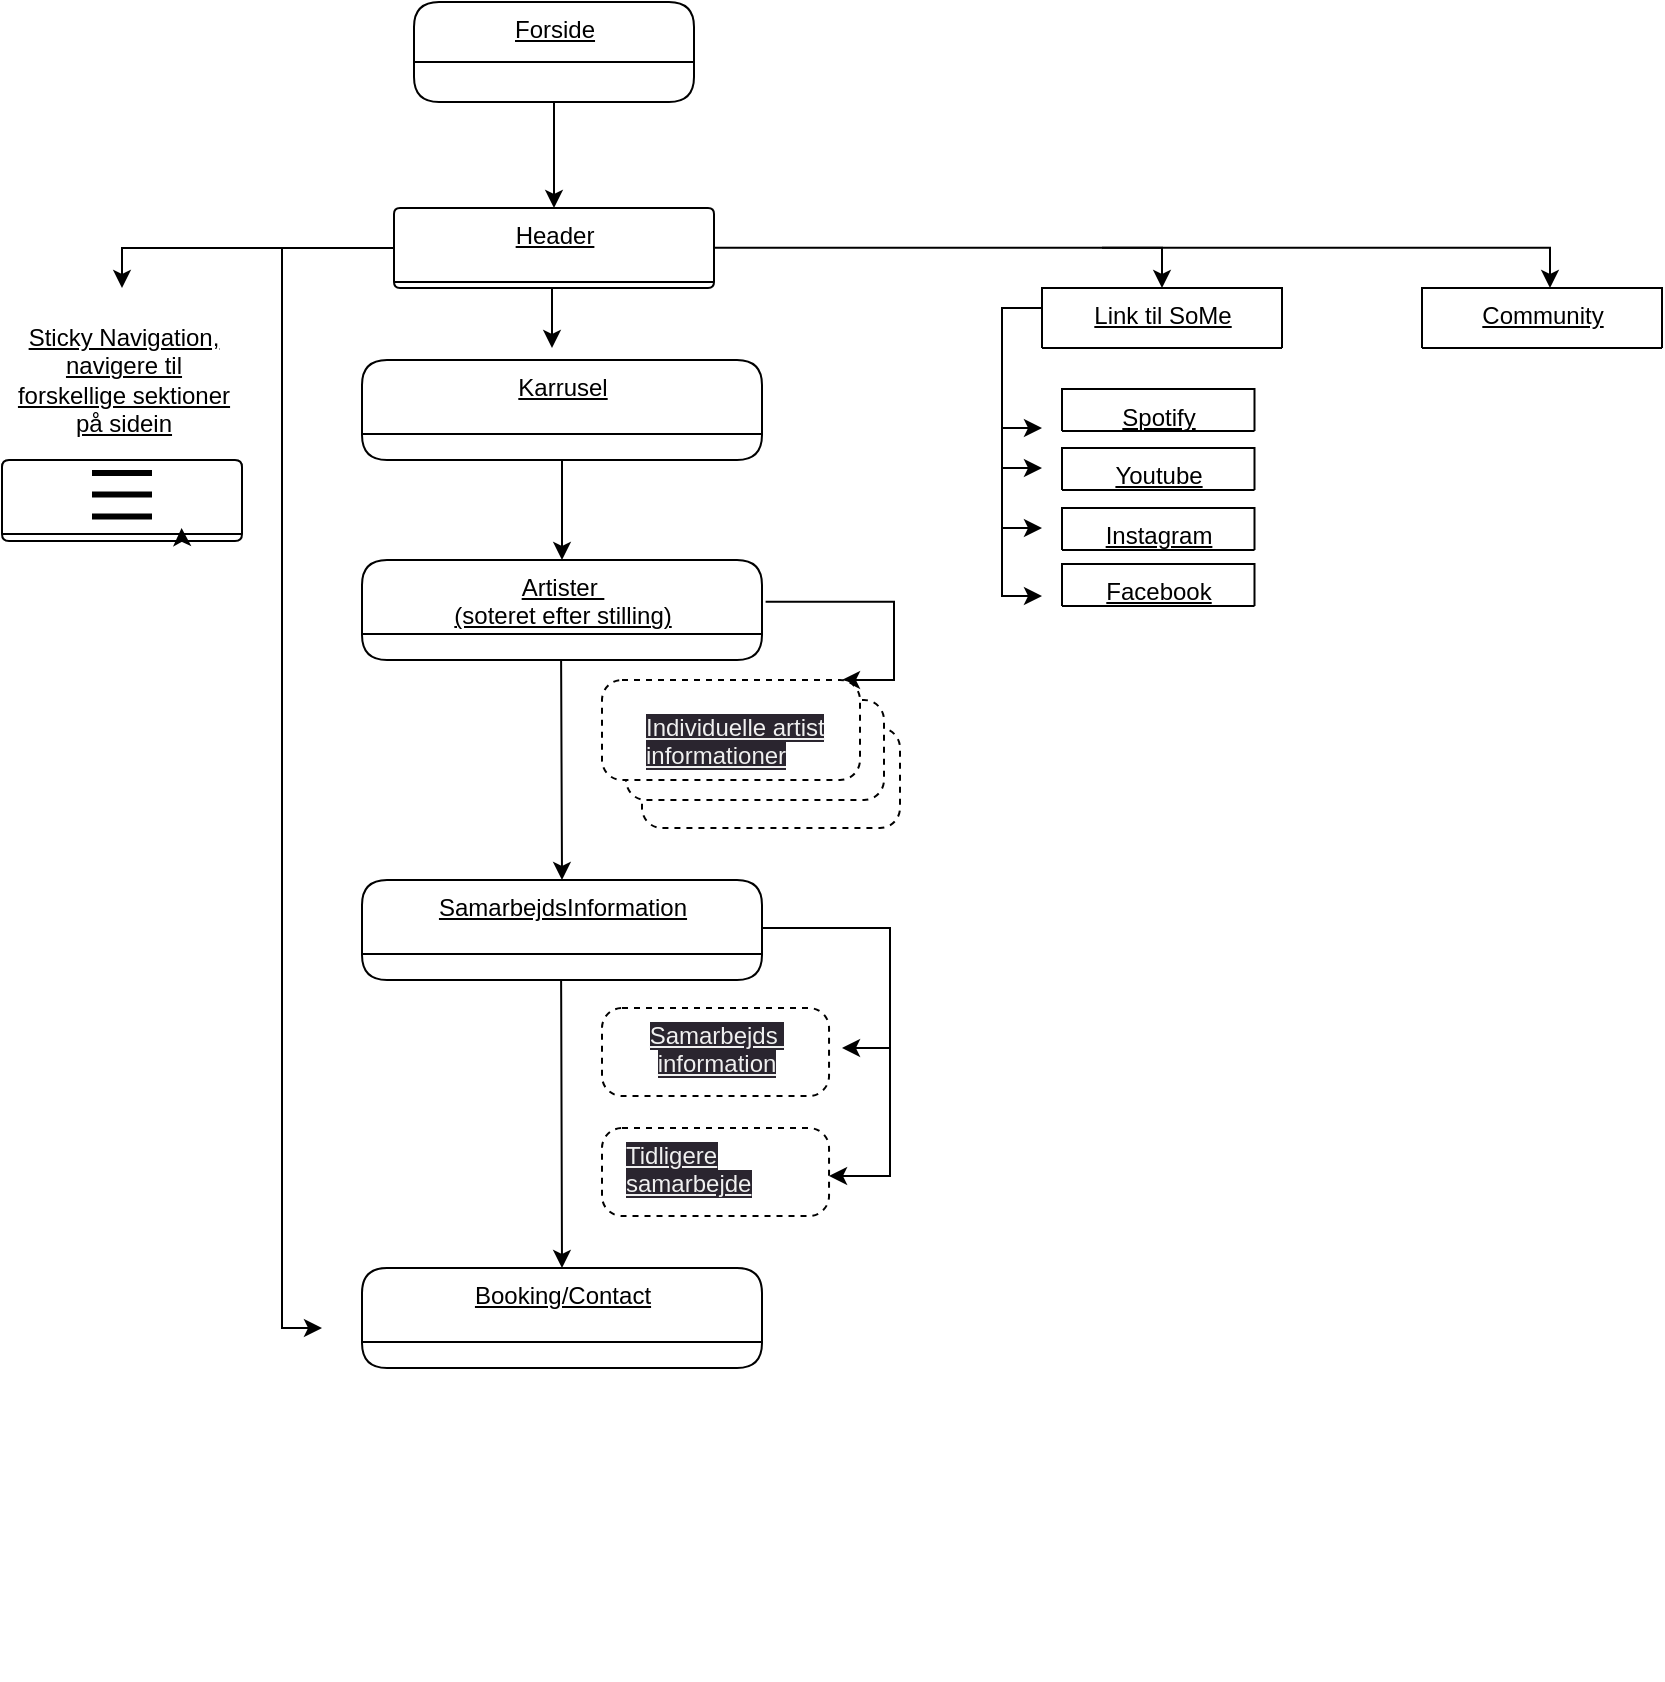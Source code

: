 <mxfile>
    <diagram id="H0Y_4aSXUFkxYQICZIda" name="Page-1">
        <mxGraphModel dx="2277" dy="1526" grid="1" gridSize="10" guides="1" tooltips="1" connect="1" arrows="1" fold="1" page="1" pageScale="1" pageWidth="827" pageHeight="1169" math="0" shadow="0">
            <root>
                <mxCell id="0"/>
                <mxCell id="1" parent="0"/>
                <mxCell id="59" style="edgeStyle=orthogonalEdgeStyle;rounded=0;html=1;entryX=1;entryY=0.25;entryDx=0;entryDy=0;exitX=0.75;exitY=1;exitDx=0;exitDy=0;" edge="1" parent="1" source="35">
                    <mxGeometry relative="1" as="geometry">
                        <Array as="points">
                            <mxPoint x="1043" y="829"/>
                            <mxPoint x="1390" y="829"/>
                            <mxPoint x="1390" y="311"/>
                        </Array>
                        <mxPoint x="591" y="311" as="targetPoint"/>
                    </mxGeometry>
                </mxCell>
                <mxCell id="61" value="" style="html=1;align=center;verticalAlign=top;rounded=1;absoluteArcSize=1;arcSize=20;dashed=1;" vertex="1" parent="1">
                    <mxGeometry x="500" y="480" width="129" height="50" as="geometry"/>
                </mxCell>
                <mxCell id="63" value="Karrusel" style="swimlane;fontStyle=4;align=center;verticalAlign=top;childLayout=stackLayout;horizontal=1;startSize=37;horizontalStack=0;resizeParent=1;resizeParentMax=0;resizeLast=0;collapsible=0;marginBottom=0;html=1;rounded=1;absoluteArcSize=1;arcSize=25;" vertex="1" parent="1">
                    <mxGeometry x="360" y="296" width="200" height="50" as="geometry"/>
                </mxCell>
                <mxCell id="64" value="&lt;span style=&quot;font-size: 12px&quot;&gt;&lt;br&gt;&lt;/span&gt;" style="edgeStyle=orthogonalEdgeStyle;rounded=0;orthogonalLoop=1;jettySize=auto;html=1;entryX=0.5;entryY=0;entryDx=0;entryDy=0;" edge="1" parent="1" target="80">
                    <mxGeometry relative="1" as="geometry">
                        <mxPoint x="457.97" y="167.0" as="sourcePoint"/>
                        <mxPoint x="458.97" y="237" as="targetPoint"/>
                        <Array as="points">
                            <mxPoint x="456" y="167"/>
                        </Array>
                    </mxGeometry>
                </mxCell>
                <mxCell id="65" value="Forside" style="swimlane;fontStyle=4;align=center;verticalAlign=top;childLayout=stackLayout;horizontal=1;startSize=30;horizontalStack=0;resizeParent=1;resizeParentMax=0;resizeLast=0;collapsible=0;marginBottom=0;html=1;rounded=1;absoluteArcSize=1;arcSize=25;" vertex="1" parent="1">
                    <mxGeometry x="386" y="117" width="140" height="50" as="geometry"/>
                </mxCell>
                <mxCell id="67" value="&lt;span style=&quot;font-size: 12px&quot;&gt;&lt;br&gt;&lt;/span&gt;" style="edgeStyle=orthogonalEdgeStyle;rounded=0;orthogonalLoop=1;jettySize=auto;html=1;exitX=0.5;exitY=1;exitDx=0;exitDy=0;" edge="1" parent="1" source="63">
                    <mxGeometry relative="1" as="geometry">
                        <mxPoint x="540" y="399" as="sourcePoint"/>
                        <mxPoint x="460" y="396" as="targetPoint"/>
                        <Array as="points">
                            <mxPoint x="460" y="356"/>
                            <mxPoint x="460" y="356"/>
                        </Array>
                    </mxGeometry>
                </mxCell>
                <mxCell id="68" value="Artister&amp;nbsp;&lt;br&gt;(soteret efter stilling)" style="swimlane;fontStyle=4;align=center;verticalAlign=top;childLayout=stackLayout;horizontal=1;startSize=37;horizontalStack=0;resizeParent=1;resizeParentMax=0;resizeLast=0;collapsible=0;marginBottom=0;html=1;rounded=1;absoluteArcSize=1;arcSize=25;" vertex="1" parent="1">
                    <mxGeometry x="360" y="396" width="200" height="50" as="geometry"/>
                </mxCell>
                <mxCell id="69" value="&lt;span style=&quot;font-size: 12px&quot;&gt;&lt;br&gt;&lt;/span&gt;" style="edgeStyle=orthogonalEdgeStyle;rounded=0;orthogonalLoop=1;jettySize=auto;html=1;exitX=1.009;exitY=0.418;exitDx=0;exitDy=0;exitPerimeter=0;" edge="1" parent="1" source="68">
                    <mxGeometry relative="1" as="geometry">
                        <mxPoint x="586" y="416" as="sourcePoint"/>
                        <mxPoint x="600" y="456" as="targetPoint"/>
                        <Array as="points">
                            <mxPoint x="626" y="417"/>
                            <mxPoint x="626" y="456"/>
                            <mxPoint x="606" y="456"/>
                        </Array>
                    </mxGeometry>
                </mxCell>
                <mxCell id="70" value="" style="html=1;align=center;verticalAlign=top;rounded=1;absoluteArcSize=1;arcSize=20;dashed=1;" vertex="1" parent="1">
                    <mxGeometry x="492" y="466" width="129" height="50" as="geometry"/>
                </mxCell>
                <mxCell id="71" value="" style="html=1;align=center;verticalAlign=top;rounded=1;absoluteArcSize=1;arcSize=20;dashed=1;" vertex="1" parent="1">
                    <mxGeometry x="480" y="456" width="129" height="50" as="geometry"/>
                </mxCell>
                <mxCell id="72" value="&lt;span style=&quot;color: rgb(240, 240, 240); font-family: Helvetica; font-size: 12px; font-style: normal; font-variant-ligatures: normal; font-variant-caps: normal; font-weight: 400; letter-spacing: normal; orphans: 2; text-align: center; text-indent: 0px; text-transform: none; widows: 2; word-spacing: 0px; -webkit-text-stroke-width: 0px; background-color: rgb(42, 37, 47); text-decoration: underline; float: none; display: inline !important;&quot;&gt;Individuelle artist informationer&lt;/span&gt;" style="text;whiteSpace=wrap;html=1;" vertex="1" parent="1">
                    <mxGeometry x="500" y="466" width="110" height="50" as="geometry"/>
                </mxCell>
                <mxCell id="73" value="&lt;span style=&quot;font-size: 12px&quot;&gt;&lt;br&gt;&lt;/span&gt;" style="edgeStyle=orthogonalEdgeStyle;rounded=0;orthogonalLoop=1;jettySize=auto;html=1;exitX=0.5;exitY=1;exitDx=0;exitDy=0;" edge="1" parent="1">
                    <mxGeometry x="1" y="40" relative="1" as="geometry">
                        <mxPoint x="459.55" y="446" as="sourcePoint"/>
                        <mxPoint x="460" y="556" as="targetPoint"/>
                        <Array as="points">
                            <mxPoint x="459.55" y="456"/>
                            <mxPoint x="459.55" y="456"/>
                        </Array>
                        <mxPoint x="-40" y="40" as="offset"/>
                    </mxGeometry>
                </mxCell>
                <mxCell id="74" value="SamarbejdsInformation" style="swimlane;fontStyle=4;align=center;verticalAlign=top;childLayout=stackLayout;horizontal=1;startSize=37;horizontalStack=0;resizeParent=1;resizeParentMax=0;resizeLast=0;collapsible=0;marginBottom=0;html=1;rounded=1;absoluteArcSize=1;arcSize=25;" vertex="1" parent="1">
                    <mxGeometry x="360" y="556" width="200" height="50" as="geometry"/>
                </mxCell>
                <mxCell id="75" value="&lt;span style=&quot;font-size: 12px&quot;&gt;&lt;br&gt;&lt;/span&gt;" style="edgeStyle=orthogonalEdgeStyle;rounded=0;orthogonalLoop=1;jettySize=auto;html=1;exitX=1.009;exitY=0.418;exitDx=0;exitDy=0;exitPerimeter=0;" edge="1" parent="1">
                    <mxGeometry relative="1" as="geometry">
                        <mxPoint x="560" y="580" as="sourcePoint"/>
                        <mxPoint x="600" y="640" as="targetPoint"/>
                        <Array as="points">
                            <mxPoint x="624" y="580"/>
                            <mxPoint x="624" y="640"/>
                        </Array>
                    </mxGeometry>
                </mxCell>
                <mxCell id="76" value="" style="html=1;align=center;verticalAlign=top;rounded=1;absoluteArcSize=1;arcSize=20;dashed=1;" vertex="1" parent="1">
                    <mxGeometry x="480" y="680" width="113.52" height="44" as="geometry"/>
                </mxCell>
                <mxCell id="77" value="&lt;span style=&quot;color: rgb(240, 240, 240); font-family: Helvetica; font-size: 12px; font-style: normal; font-variant-ligatures: normal; font-variant-caps: normal; font-weight: 400; letter-spacing: normal; orphans: 2; text-align: center; text-indent: 0px; text-transform: none; widows: 2; word-spacing: 0px; -webkit-text-stroke-width: 0px; background-color: rgb(42, 37, 47); text-decoration: underline; float: none; display: inline !important;&quot;&gt;Tidligere samarbejde&lt;/span&gt;" style="text;whiteSpace=wrap;html=1;" vertex="1" parent="1">
                    <mxGeometry x="489.5" y="680" width="110" height="37" as="geometry"/>
                </mxCell>
                <mxCell id="78" value="&lt;span style=&quot;font-size: 12px&quot;&gt;&lt;br&gt;&lt;/span&gt;" style="edgeStyle=orthogonalEdgeStyle;rounded=0;orthogonalLoop=1;jettySize=auto;html=1;exitX=0.5;exitY=1;exitDx=0;exitDy=0;entryX=0.5;entryY=0;entryDx=0;entryDy=0;" edge="1" parent="1" target="79">
                    <mxGeometry x="1" y="40" relative="1" as="geometry">
                        <mxPoint x="459.55" y="606" as="sourcePoint"/>
                        <mxPoint x="460" y="716" as="targetPoint"/>
                        <Array as="points">
                            <mxPoint x="460" y="616"/>
                        </Array>
                        <mxPoint x="-40" y="40" as="offset"/>
                    </mxGeometry>
                </mxCell>
                <mxCell id="79" value="Booking/Contact" style="swimlane;fontStyle=4;align=center;verticalAlign=top;childLayout=stackLayout;horizontal=1;startSize=37;horizontalStack=0;resizeParent=1;resizeParentMax=0;resizeLast=0;collapsible=0;marginBottom=0;html=1;rounded=1;absoluteArcSize=1;arcSize=25;" vertex="1" parent="1">
                    <mxGeometry x="360" y="750" width="200" height="50" as="geometry"/>
                </mxCell>
                <mxCell id="80" value="Header" style="swimlane;fontStyle=4;align=center;verticalAlign=top;childLayout=stackLayout;horizontal=1;startSize=37;horizontalStack=0;resizeParent=1;resizeParentMax=0;resizeLast=0;collapsible=0;marginBottom=0;html=1;rounded=1;absoluteArcSize=1;arcSize=25;" vertex="1" parent="1">
                    <mxGeometry x="376" y="220" width="160" height="40" as="geometry"/>
                </mxCell>
                <mxCell id="81" value="&lt;span style=&quot;font-size: 12px&quot;&gt;&lt;br&gt;&lt;/span&gt;" style="edgeStyle=orthogonalEdgeStyle;rounded=0;orthogonalLoop=1;jettySize=auto;html=1;" edge="1" parent="1">
                    <mxGeometry relative="1" as="geometry">
                        <mxPoint x="456.98" y="260" as="sourcePoint"/>
                        <mxPoint x="455" y="290" as="targetPoint"/>
                        <Array as="points">
                            <mxPoint x="455.01" y="260"/>
                        </Array>
                    </mxGeometry>
                </mxCell>
                <mxCell id="82" value="&lt;span style=&quot;font-size: 12px&quot;&gt;&lt;br&gt;&lt;/span&gt;" style="edgeStyle=orthogonalEdgeStyle;rounded=0;orthogonalLoop=1;jettySize=auto;html=1;" edge="1" parent="1">
                    <mxGeometry relative="1" as="geometry">
                        <mxPoint x="376" y="240" as="sourcePoint"/>
                        <mxPoint x="240" y="260" as="targetPoint"/>
                        <Array as="points">
                            <mxPoint x="240" y="240"/>
                            <mxPoint x="240" y="250"/>
                        </Array>
                    </mxGeometry>
                </mxCell>
                <mxCell id="83" value="Link til SoMe" style="swimlane;fontStyle=4;align=center;verticalAlign=top;childLayout=stackLayout;horizontal=1;startSize=37;horizontalStack=0;resizeParent=1;resizeParentMax=0;resizeLast=0;collapsible=0;marginBottom=0;html=1;rounded=1;absoluteArcSize=1;arcSize=25;" vertex="1" parent="1">
                    <mxGeometry x="700" y="260" width="120" height="30" as="geometry"/>
                </mxCell>
                <mxCell id="84" value="&lt;span style=&quot;font-size: 12px&quot;&gt;&lt;br&gt;&lt;/span&gt;" style="edgeStyle=orthogonalEdgeStyle;rounded=0;orthogonalLoop=1;jettySize=auto;html=1;exitX=0;exitY=0.5;exitDx=0;exitDy=0;" edge="1" parent="1" source="83">
                    <mxGeometry x="-0.095" relative="1" as="geometry">
                        <mxPoint x="690" y="270" as="sourcePoint"/>
                        <mxPoint x="700" y="330" as="targetPoint"/>
                        <Array as="points">
                            <mxPoint x="700" y="270"/>
                            <mxPoint x="680" y="270"/>
                            <mxPoint x="680" y="330"/>
                        </Array>
                        <mxPoint as="offset"/>
                    </mxGeometry>
                </mxCell>
                <mxCell id="85" value="Spotify" style="swimlane;fontStyle=4;align=center;verticalAlign=top;childLayout=stackLayout;horizontal=1;startSize=37;horizontalStack=0;resizeParent=1;resizeParentMax=0;resizeLast=0;collapsible=0;marginBottom=0;html=1;rounded=1;absoluteArcSize=1;arcSize=25;" vertex="1" parent="1">
                    <mxGeometry x="710" y="310.5" width="96.25" height="21" as="geometry"/>
                </mxCell>
                <mxCell id="86" value="&lt;span style=&quot;font-size: 12px&quot;&gt;&lt;br&gt;&lt;/span&gt;" style="edgeStyle=orthogonalEdgeStyle;rounded=0;orthogonalLoop=1;jettySize=auto;html=1;" edge="1" parent="1">
                    <mxGeometry relative="1" as="geometry">
                        <mxPoint x="680" y="330" as="sourcePoint"/>
                        <mxPoint x="700" y="350" as="targetPoint"/>
                        <Array as="points">
                            <mxPoint x="680" y="350"/>
                            <mxPoint x="690" y="350"/>
                        </Array>
                    </mxGeometry>
                </mxCell>
                <mxCell id="87" value="Youtube" style="swimlane;fontStyle=4;align=center;verticalAlign=top;childLayout=stackLayout;horizontal=1;startSize=37;horizontalStack=0;resizeParent=1;resizeParentMax=0;resizeLast=0;collapsible=0;marginBottom=0;html=1;rounded=1;absoluteArcSize=1;arcSize=25;" vertex="1" parent="1">
                    <mxGeometry x="710" y="340" width="96.25" height="21" as="geometry"/>
                </mxCell>
                <mxCell id="88" value="Instagram" style="swimlane;fontStyle=4;align=center;verticalAlign=top;childLayout=stackLayout;horizontal=1;startSize=37;horizontalStack=0;resizeParent=1;resizeParentMax=0;resizeLast=0;collapsible=0;marginBottom=0;html=1;rounded=1;absoluteArcSize=1;arcSize=25;" vertex="1" parent="1">
                    <mxGeometry x="710" y="370" width="96.25" height="21" as="geometry"/>
                </mxCell>
                <mxCell id="89" value="Facebook" style="swimlane;fontStyle=4;align=center;verticalAlign=top;childLayout=stackLayout;horizontal=1;startSize=37;horizontalStack=0;resizeParent=1;resizeParentMax=0;resizeLast=0;collapsible=0;marginBottom=0;html=1;rounded=1;absoluteArcSize=1;arcSize=25;" vertex="1" parent="1">
                    <mxGeometry x="710" y="398" width="96.25" height="21" as="geometry"/>
                </mxCell>
                <mxCell id="90" value="&lt;span style=&quot;font-size: 12px&quot;&gt;&lt;br&gt;&lt;/span&gt;" style="edgeStyle=orthogonalEdgeStyle;rounded=0;orthogonalLoop=1;jettySize=auto;html=1;" edge="1" parent="1">
                    <mxGeometry x="0.204" y="-10" relative="1" as="geometry">
                        <mxPoint x="680" y="346" as="sourcePoint"/>
                        <mxPoint x="700" y="380" as="targetPoint"/>
                        <Array as="points">
                            <mxPoint x="680" y="346"/>
                            <mxPoint x="680" y="380"/>
                        </Array>
                        <mxPoint as="offset"/>
                    </mxGeometry>
                </mxCell>
                <mxCell id="91" value="&lt;span style=&quot;font-size: 12px&quot;&gt;&lt;br&gt;&lt;/span&gt;" style="edgeStyle=orthogonalEdgeStyle;rounded=0;orthogonalLoop=1;jettySize=auto;html=1;" edge="1" parent="1">
                    <mxGeometry relative="1" as="geometry">
                        <mxPoint x="680" y="380" as="sourcePoint"/>
                        <mxPoint x="700" y="414" as="targetPoint"/>
                        <Array as="points">
                            <mxPoint x="680" y="380"/>
                            <mxPoint x="680" y="414"/>
                        </Array>
                    </mxGeometry>
                </mxCell>
                <mxCell id="92" value="&lt;span style=&quot;font-size: 12px&quot;&gt;&lt;br&gt;&lt;/span&gt;" style="edgeStyle=orthogonalEdgeStyle;rounded=0;orthogonalLoop=1;jettySize=auto;html=1;" edge="1" parent="1">
                    <mxGeometry relative="1" as="geometry">
                        <mxPoint x="536" y="239.85" as="sourcePoint"/>
                        <mxPoint x="760" y="260" as="targetPoint"/>
                        <Array as="points">
                            <mxPoint x="536" y="239.85"/>
                        </Array>
                    </mxGeometry>
                </mxCell>
                <mxCell id="93" value="&lt;span style=&quot;color: rgb(240, 240, 240); font-family: Helvetica; font-size: 12px; font-style: normal; font-variant-ligatures: normal; font-variant-caps: normal; font-weight: 400; letter-spacing: normal; orphans: 2; text-align: center; text-indent: 0px; text-transform: none; widows: 2; word-spacing: 0px; -webkit-text-stroke-width: 0px; background-color: rgb(42, 37, 47); text-decoration: underline; float: none; display: inline !important;&quot;&gt;Samarbejds&amp;nbsp;&lt;br&gt;information&lt;br&gt;&lt;/span&gt;" style="html=1;align=center;verticalAlign=top;rounded=1;absoluteArcSize=1;arcSize=20;dashed=1;" vertex="1" parent="1">
                    <mxGeometry x="480" y="620" width="113.52" height="44" as="geometry"/>
                </mxCell>
                <mxCell id="94" value="&lt;span style=&quot;font-size: 12px&quot;&gt;&lt;br&gt;&lt;/span&gt;" style="edgeStyle=orthogonalEdgeStyle;rounded=0;orthogonalLoop=1;jettySize=auto;html=1;" edge="1" parent="1">
                    <mxGeometry relative="1" as="geometry">
                        <mxPoint x="620" y="640" as="sourcePoint"/>
                        <mxPoint x="593.52" y="704" as="targetPoint"/>
                        <Array as="points">
                            <mxPoint x="620" y="640"/>
                            <mxPoint x="624" y="640"/>
                            <mxPoint x="624" y="704"/>
                        </Array>
                    </mxGeometry>
                </mxCell>
                <mxCell id="95" value="Community&lt;br&gt;" style="swimlane;fontStyle=4;align=center;verticalAlign=top;childLayout=stackLayout;horizontal=1;startSize=37;horizontalStack=0;resizeParent=1;resizeParentMax=0;resizeLast=0;collapsible=0;marginBottom=0;html=1;rounded=1;absoluteArcSize=1;arcSize=25;" vertex="1" parent="1">
                    <mxGeometry x="890" y="260" width="120" height="30" as="geometry"/>
                </mxCell>
                <mxCell id="96" value="" style="group" vertex="1" connectable="0" parent="1">
                    <mxGeometry x="180" y="346" width="120" height="40.5" as="geometry"/>
                </mxCell>
                <mxCell id="97" value="" style="swimlane;fontStyle=4;align=center;verticalAlign=top;childLayout=stackLayout;horizontal=1;startSize=37;horizontalStack=0;resizeParent=1;resizeParentMax=0;resizeLast=0;collapsible=0;marginBottom=0;html=1;rounded=1;absoluteArcSize=1;arcSize=25;" vertex="1" parent="96">
                    <mxGeometry width="120" height="40.5" as="geometry"/>
                </mxCell>
                <mxCell id="98" value="" style="group" vertex="1" connectable="0" parent="96">
                    <mxGeometry x="45" y="6.5" width="30" height="21.73" as="geometry"/>
                </mxCell>
                <mxCell id="99" value="" style="endArrow=none;startArrow=none;endFill=0;startFill=0;endSize=8;html=1;verticalAlign=bottom;labelBackgroundColor=none;strokeWidth=3;" edge="1" parent="98">
                    <mxGeometry width="160" relative="1" as="geometry">
                        <mxPoint as="sourcePoint"/>
                        <mxPoint x="30" as="targetPoint"/>
                    </mxGeometry>
                </mxCell>
                <mxCell id="100" value="" style="endArrow=none;startArrow=none;endFill=0;startFill=0;endSize=8;html=1;verticalAlign=bottom;labelBackgroundColor=none;strokeWidth=3;" edge="1" parent="98">
                    <mxGeometry width="160" relative="1" as="geometry">
                        <mxPoint y="10.73" as="sourcePoint"/>
                        <mxPoint x="30" y="10.73" as="targetPoint"/>
                    </mxGeometry>
                </mxCell>
                <mxCell id="101" value="" style="endArrow=none;startArrow=none;endFill=0;startFill=0;endSize=8;html=1;verticalAlign=bottom;labelBackgroundColor=none;strokeWidth=3;" edge="1" parent="98">
                    <mxGeometry width="160" relative="1" as="geometry">
                        <mxPoint y="21.73" as="sourcePoint"/>
                        <mxPoint x="30" y="21.73" as="targetPoint"/>
                    </mxGeometry>
                </mxCell>
                <mxCell id="102" value="&lt;div style=&quot;text-align: center;&quot;&gt;&lt;span style=&quot;background-color: initial;&quot;&gt;&lt;u&gt;Sticky Navigation, navigere til forskellige sektioner på sidein&lt;/u&gt;&lt;/span&gt;&lt;/div&gt;" style="text;whiteSpace=wrap;html=1;" vertex="1" parent="1">
                    <mxGeometry x="185" y="270.5" width="110" height="50" as="geometry"/>
                </mxCell>
                <mxCell id="103" value="&lt;span style=&quot;font-size: 12px&quot;&gt;&lt;br&gt;&lt;/span&gt;" style="edgeStyle=orthogonalEdgeStyle;rounded=0;orthogonalLoop=1;jettySize=auto;html=1;" edge="1" parent="1">
                    <mxGeometry x="1" y="-85" relative="1" as="geometry">
                        <mxPoint x="320" y="240" as="sourcePoint"/>
                        <mxPoint x="340" y="780" as="targetPoint"/>
                        <Array as="points">
                            <mxPoint x="320" y="276"/>
                            <mxPoint x="320" y="286"/>
                        </Array>
                        <mxPoint x="75" y="84" as="offset"/>
                    </mxGeometry>
                </mxCell>
                <mxCell id="104" style="edgeStyle=none;html=1;exitX=0.75;exitY=1;exitDx=0;exitDy=0;" edge="1" parent="1" source="97">
                    <mxGeometry relative="1" as="geometry">
                        <mxPoint x="269.789" y="380" as="targetPoint"/>
                    </mxGeometry>
                </mxCell>
                <mxCell id="105" value="&lt;span style=&quot;font-size: 12px&quot;&gt;&lt;br&gt;&lt;/span&gt;" style="edgeStyle=orthogonalEdgeStyle;rounded=0;orthogonalLoop=1;jettySize=auto;html=1;" edge="1" parent="1">
                    <mxGeometry relative="1" as="geometry">
                        <mxPoint x="730" y="239.85" as="sourcePoint"/>
                        <mxPoint x="954" y="260" as="targetPoint"/>
                        <Array as="points">
                            <mxPoint x="730" y="239.85"/>
                        </Array>
                    </mxGeometry>
                </mxCell>
            </root>
        </mxGraphModel>
    </diagram>
</mxfile>